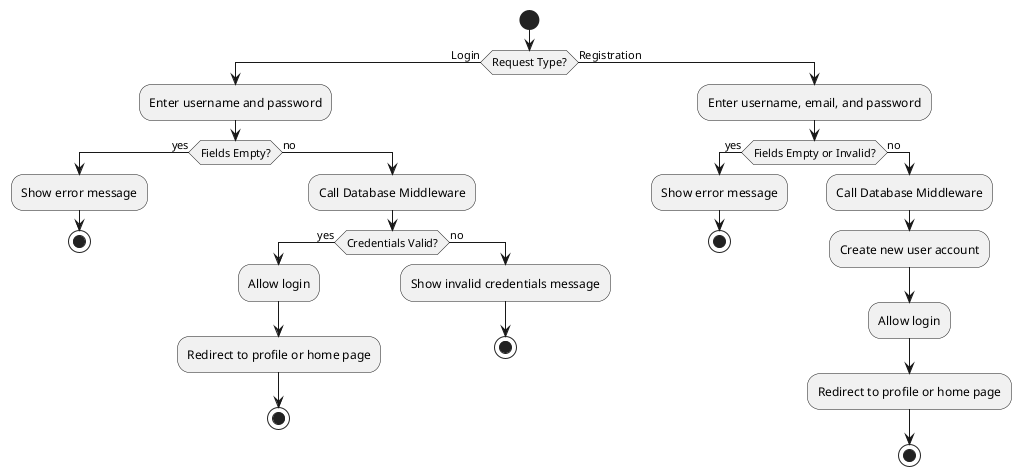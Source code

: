 @startuml
start

if (Request Type?) then (Login)
  :Enter username and password;
  if (Fields Empty?) then (yes)
    :Show error message;
    stop
  else (no)
    :Call Database Middleware;
    if (Credentials Valid?) then (yes)
      :Allow login;
      :Redirect to profile or home page;
      stop
    else (no)
      :Show invalid credentials message;
      stop
    endif
  endif
else (Registration)
  :Enter username, email, and password;
  if (Fields Empty or Invalid?) then (yes)
    :Show error message;
    stop
  else (no)
    :Call Database Middleware;
    :Create new user account;
    :Allow login;
    :Redirect to profile or home page;
    stop
  endif
endif

@enduml